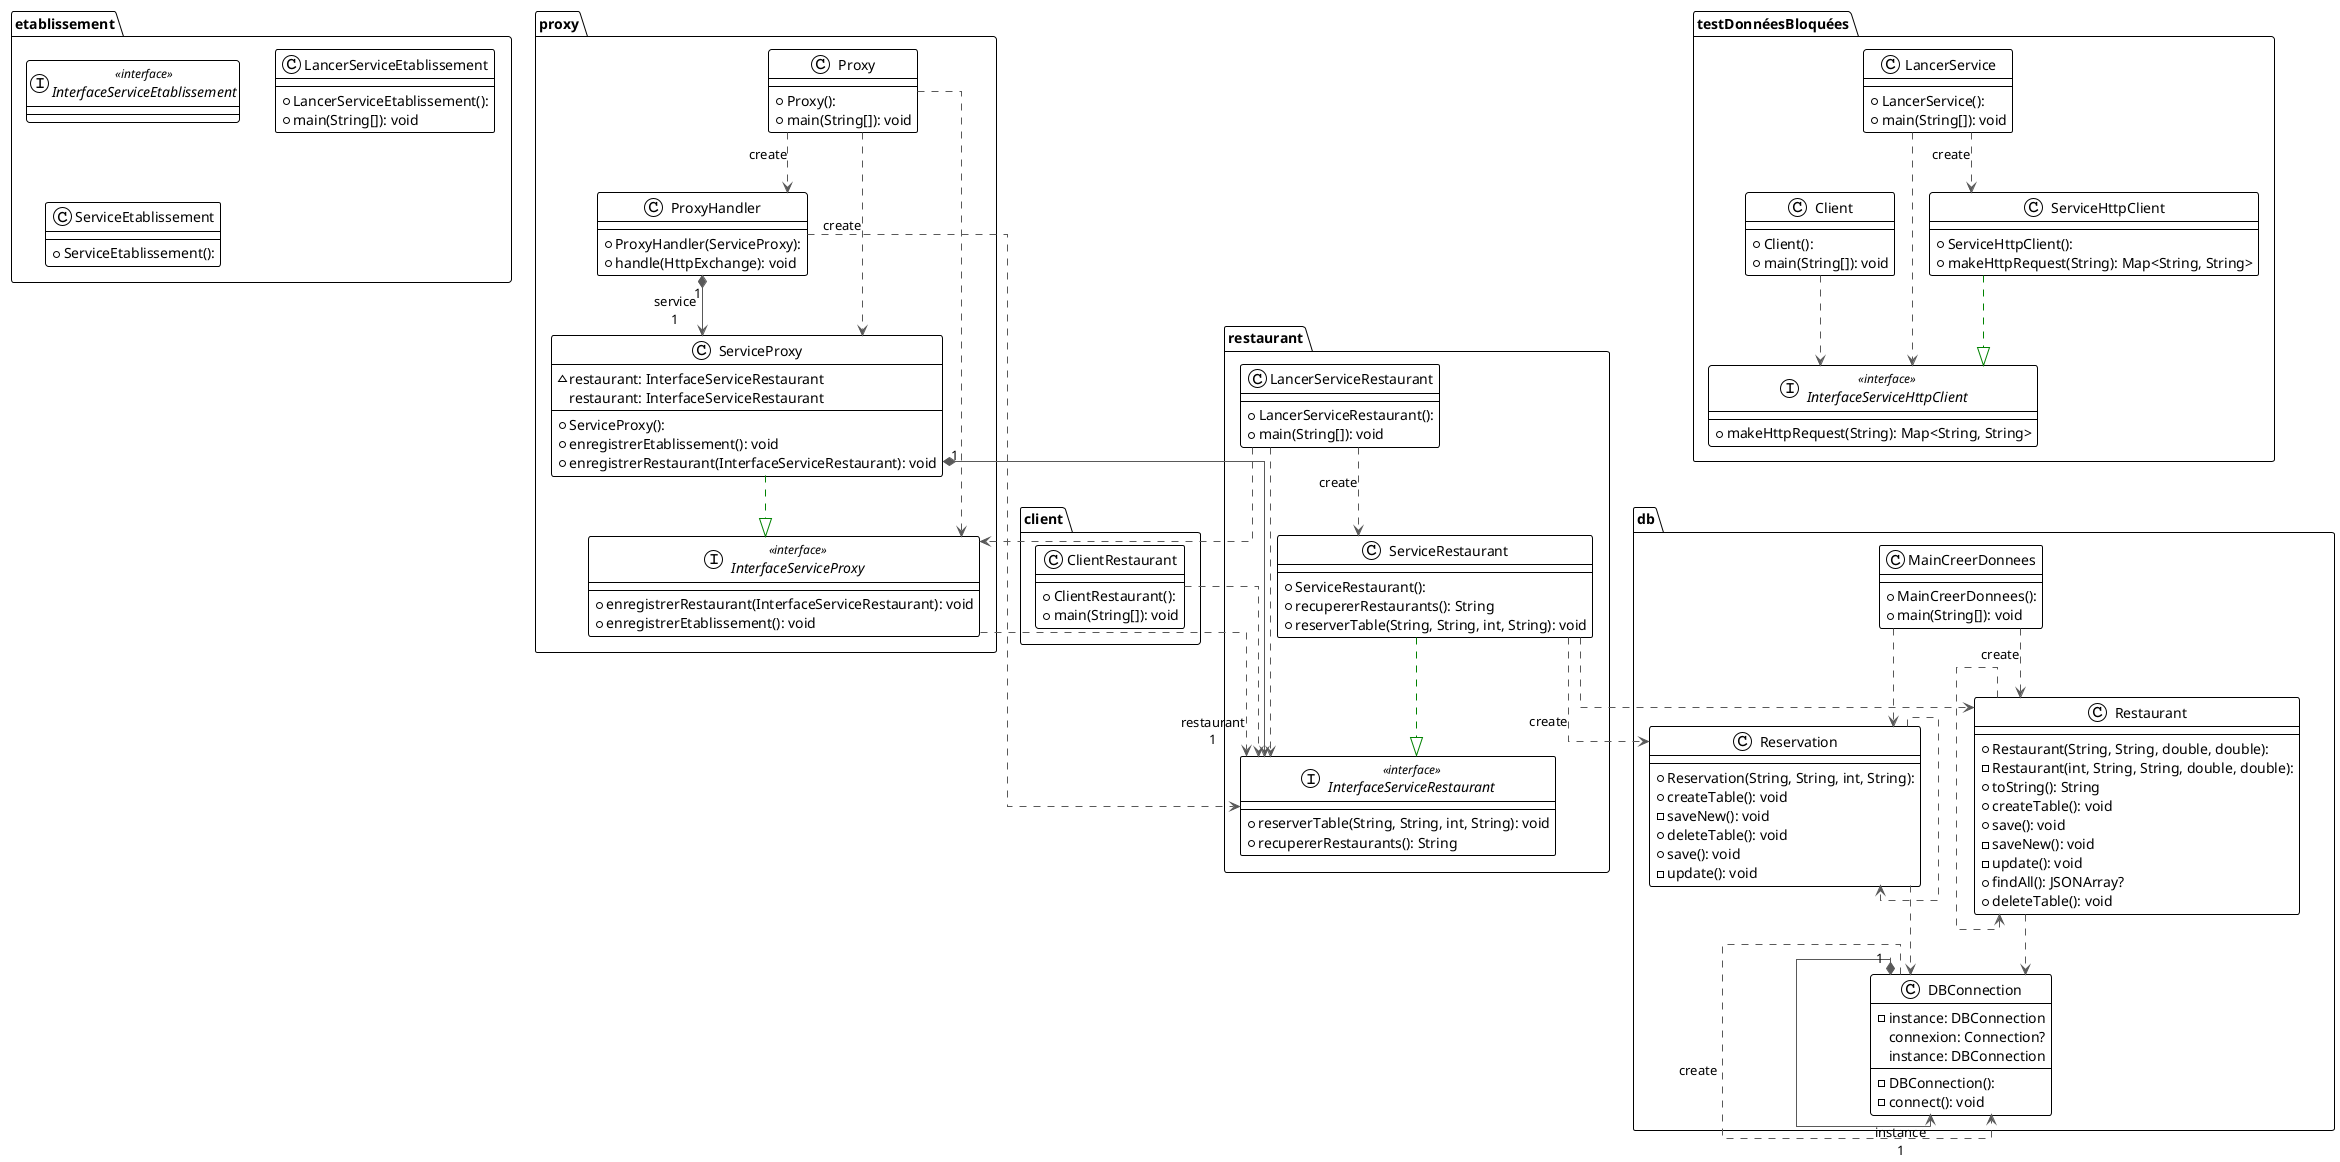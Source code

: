 @startuml

!theme plain
top to bottom direction
skinparam linetype ortho

package "client" {
    class ClientRestaurant {
      + ClientRestaurant():
      + main(String[]): void
    }
}
package "db" {
    class DBConnection {
      - DBConnection():
      - instance: DBConnection
      - connect(): void
       connexion: Connection?
       instance: DBConnection
    }
    class MainCreerDonnees {
      + MainCreerDonnees():
      + main(String[]): void
    }
    class Reservation {
      + Reservation(String, String, int, String):
      + createTable(): void
      - saveNew(): void
      + deleteTable(): void
      + save(): void
      - update(): void
    }
    class Restaurant {
      + Restaurant(String, String, double, double):
      - Restaurant(int, String, String, double, double):
      + toString(): String
      + createTable(): void
      + save(): void
      - saveNew(): void
      - update(): void
      + findAll(): JSONArray?
      + deleteTable(): void
    }
}

package "etablissement" {
    interface InterfaceServiceEtablissement << interface >>

    class LancerServiceEtablissement {
      + LancerServiceEtablissement():
      + main(String[]): void
    }

    class ServiceEtablissement {
      + ServiceEtablissement():
    }
}

package "proxy" {
    interface InterfaceServiceProxy << interface >> {
      + enregistrerRestaurant(InterfaceServiceRestaurant): void
      + enregistrerEtablissement(): void
    }

    class Proxy {
      + Proxy():
      + main(String[]): void
    }
    class ProxyHandler {
      + ProxyHandler(ServiceProxy):
      + handle(HttpExchange): void
    }

    class ServiceProxy {
      + ServiceProxy():
      ~ restaurant: InterfaceServiceRestaurant
      + enregistrerEtablissement(): void
      + enregistrerRestaurant(InterfaceServiceRestaurant): void
       restaurant: InterfaceServiceRestaurant
    }
}

package "restaurant"
 {
    interface InterfaceServiceRestaurant << interface >> {
      + reserverTable(String, String, int, String): void
      + recupererRestaurants(): String
    }
    class LancerServiceRestaurant {
      + LancerServiceRestaurant():
      + main(String[]): void
    }

    class ServiceRestaurant {
      + ServiceRestaurant():
      + recupererRestaurants(): String
      + reserverTable(String, String, int, String): void
    }
 }

package "testDonnéesBloquées" {
    class LancerService {
      + LancerService():
      + main(String[]): void
    }


    class ServiceHttpClient {
      + ServiceHttpClient():
      + makeHttpRequest(String): Map<String, String>
    }


    class Client {
      + Client():
      + main(String[]): void
    }

    interface InterfaceServiceHttpClient << interface >> {
      + makeHttpRequest(String): Map<String, String>
    }
}



Client                         -[#595959,dashed]->  InterfaceServiceHttpClient    
ClientRestaurant               -[#595959,dashed]->  InterfaceServiceRestaurant    
DBConnection                  "1" *-[#595959,plain]-> "instance\n1" DBConnection                  
DBConnection                   -[#595959,dashed]->  DBConnection                  : "«create»"
InterfaceServiceProxy          -[#595959,dashed]->  InterfaceServiceRestaurant    
LancerService                  -[#595959,dashed]->  InterfaceServiceHttpClient    
LancerService                  -[#595959,dashed]->  ServiceHttpClient             : "«create»"
LancerServiceRestaurant        -[#595959,dashed]->  InterfaceServiceProxy         
LancerServiceRestaurant        -[#595959,dashed]->  InterfaceServiceRestaurant    
LancerServiceRestaurant        -[#595959,dashed]->  ServiceRestaurant             : "«create»"
MainCreerDonnees               -[#595959,dashed]->  Reservation                   
MainCreerDonnees               -[#595959,dashed]->  Restaurant                    : "«create»"
Proxy                          -[#595959,dashed]->  InterfaceServiceProxy         
Proxy                          -[#595959,dashed]->  ProxyHandler                  : "«create»"
Proxy                          -[#595959,dashed]->  ServiceProxy                  : "«create»"
ProxyHandler                   -[#595959,dashed]->  InterfaceServiceRestaurant    
ProxyHandler                  "1" *-[#595959,plain]-> "service\n1" ServiceProxy                  
Reservation                    -[#595959,dashed]->  DBConnection                  
Reservation                    -[#595959,dashed]->  Reservation                   
Restaurant                     -[#595959,dashed]->  DBConnection                  
Restaurant                     -[#595959,dashed]->  Restaurant                    
ServiceHttpClient              -[#008200,dashed]-^  InterfaceServiceHttpClient    
ServiceProxy                   -[#008200,dashed]-^  InterfaceServiceProxy         
ServiceProxy                  "1" *-[#595959,plain]-> "restaurant\n1" InterfaceServiceRestaurant    
ServiceRestaurant              -[#008200,dashed]-^  InterfaceServiceRestaurant    
ServiceRestaurant              -[#595959,dashed]->  Reservation                   : "«create»"
ServiceRestaurant              -[#595959,dashed]->  Restaurant                    
@enduml

